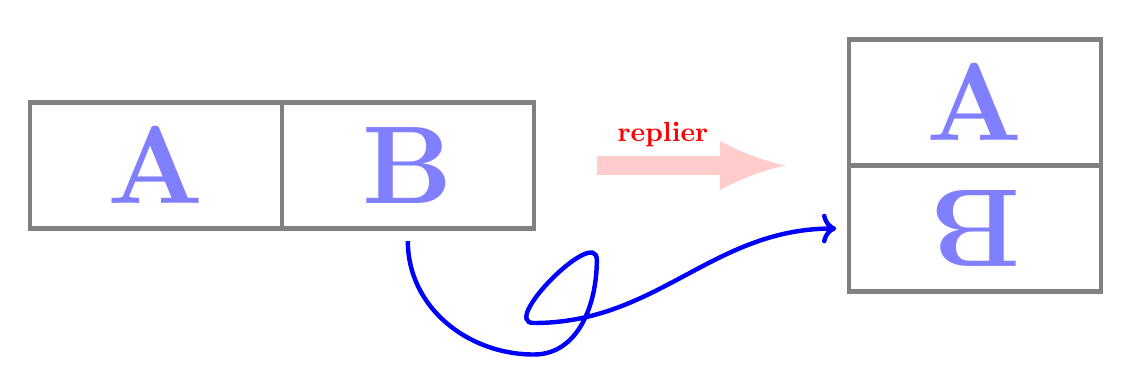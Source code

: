 \begin{tikzpicture}[scale=0.8, every node/.style={scale=1}]

\draw[ultra thick,gray] (0,0) rectangle ++(4,2);
\draw[ultra thick,gray] (4,0) rectangle ++(4,2);

\node[blue!50,scale=4] at (2,1) {\bf A};
\node[blue!50,scale=4] at (6,1) {\bf B};

\draw [->,>=latex,red!20,ultra thick,line width=7] (9,1) -- ++(3,0) node[above,pos=0.35,red] {\bf replier};

% \draw [blue] plot [smooth] coordinates {(6,0) (8,-1) (3,1) (1,0) (2,-1)};
\draw [->,ultra thick,blue]  
(6,-0.2) to[out=-90,in=180]
(8,-2) to[out=0,in=-90] 
++(1,1.5) to[out=90,in=180] 
(8,-1.5) to[out=0,in=180] 
(12.8,0);

\begin{scope}[xshift=13cm, yshift=1cm]
\draw[ultra thick,gray] (0,0) rectangle ++(4,2);
\draw[ultra thick,gray] (0,-2) rectangle ++(4,2);

\node[blue!50,scale=4] at (2,1) {\bf A};
\node[blue!50,scale=4,rotate=180] at (2,-1) {\bf B};
\end{scope}

\end{tikzpicture}